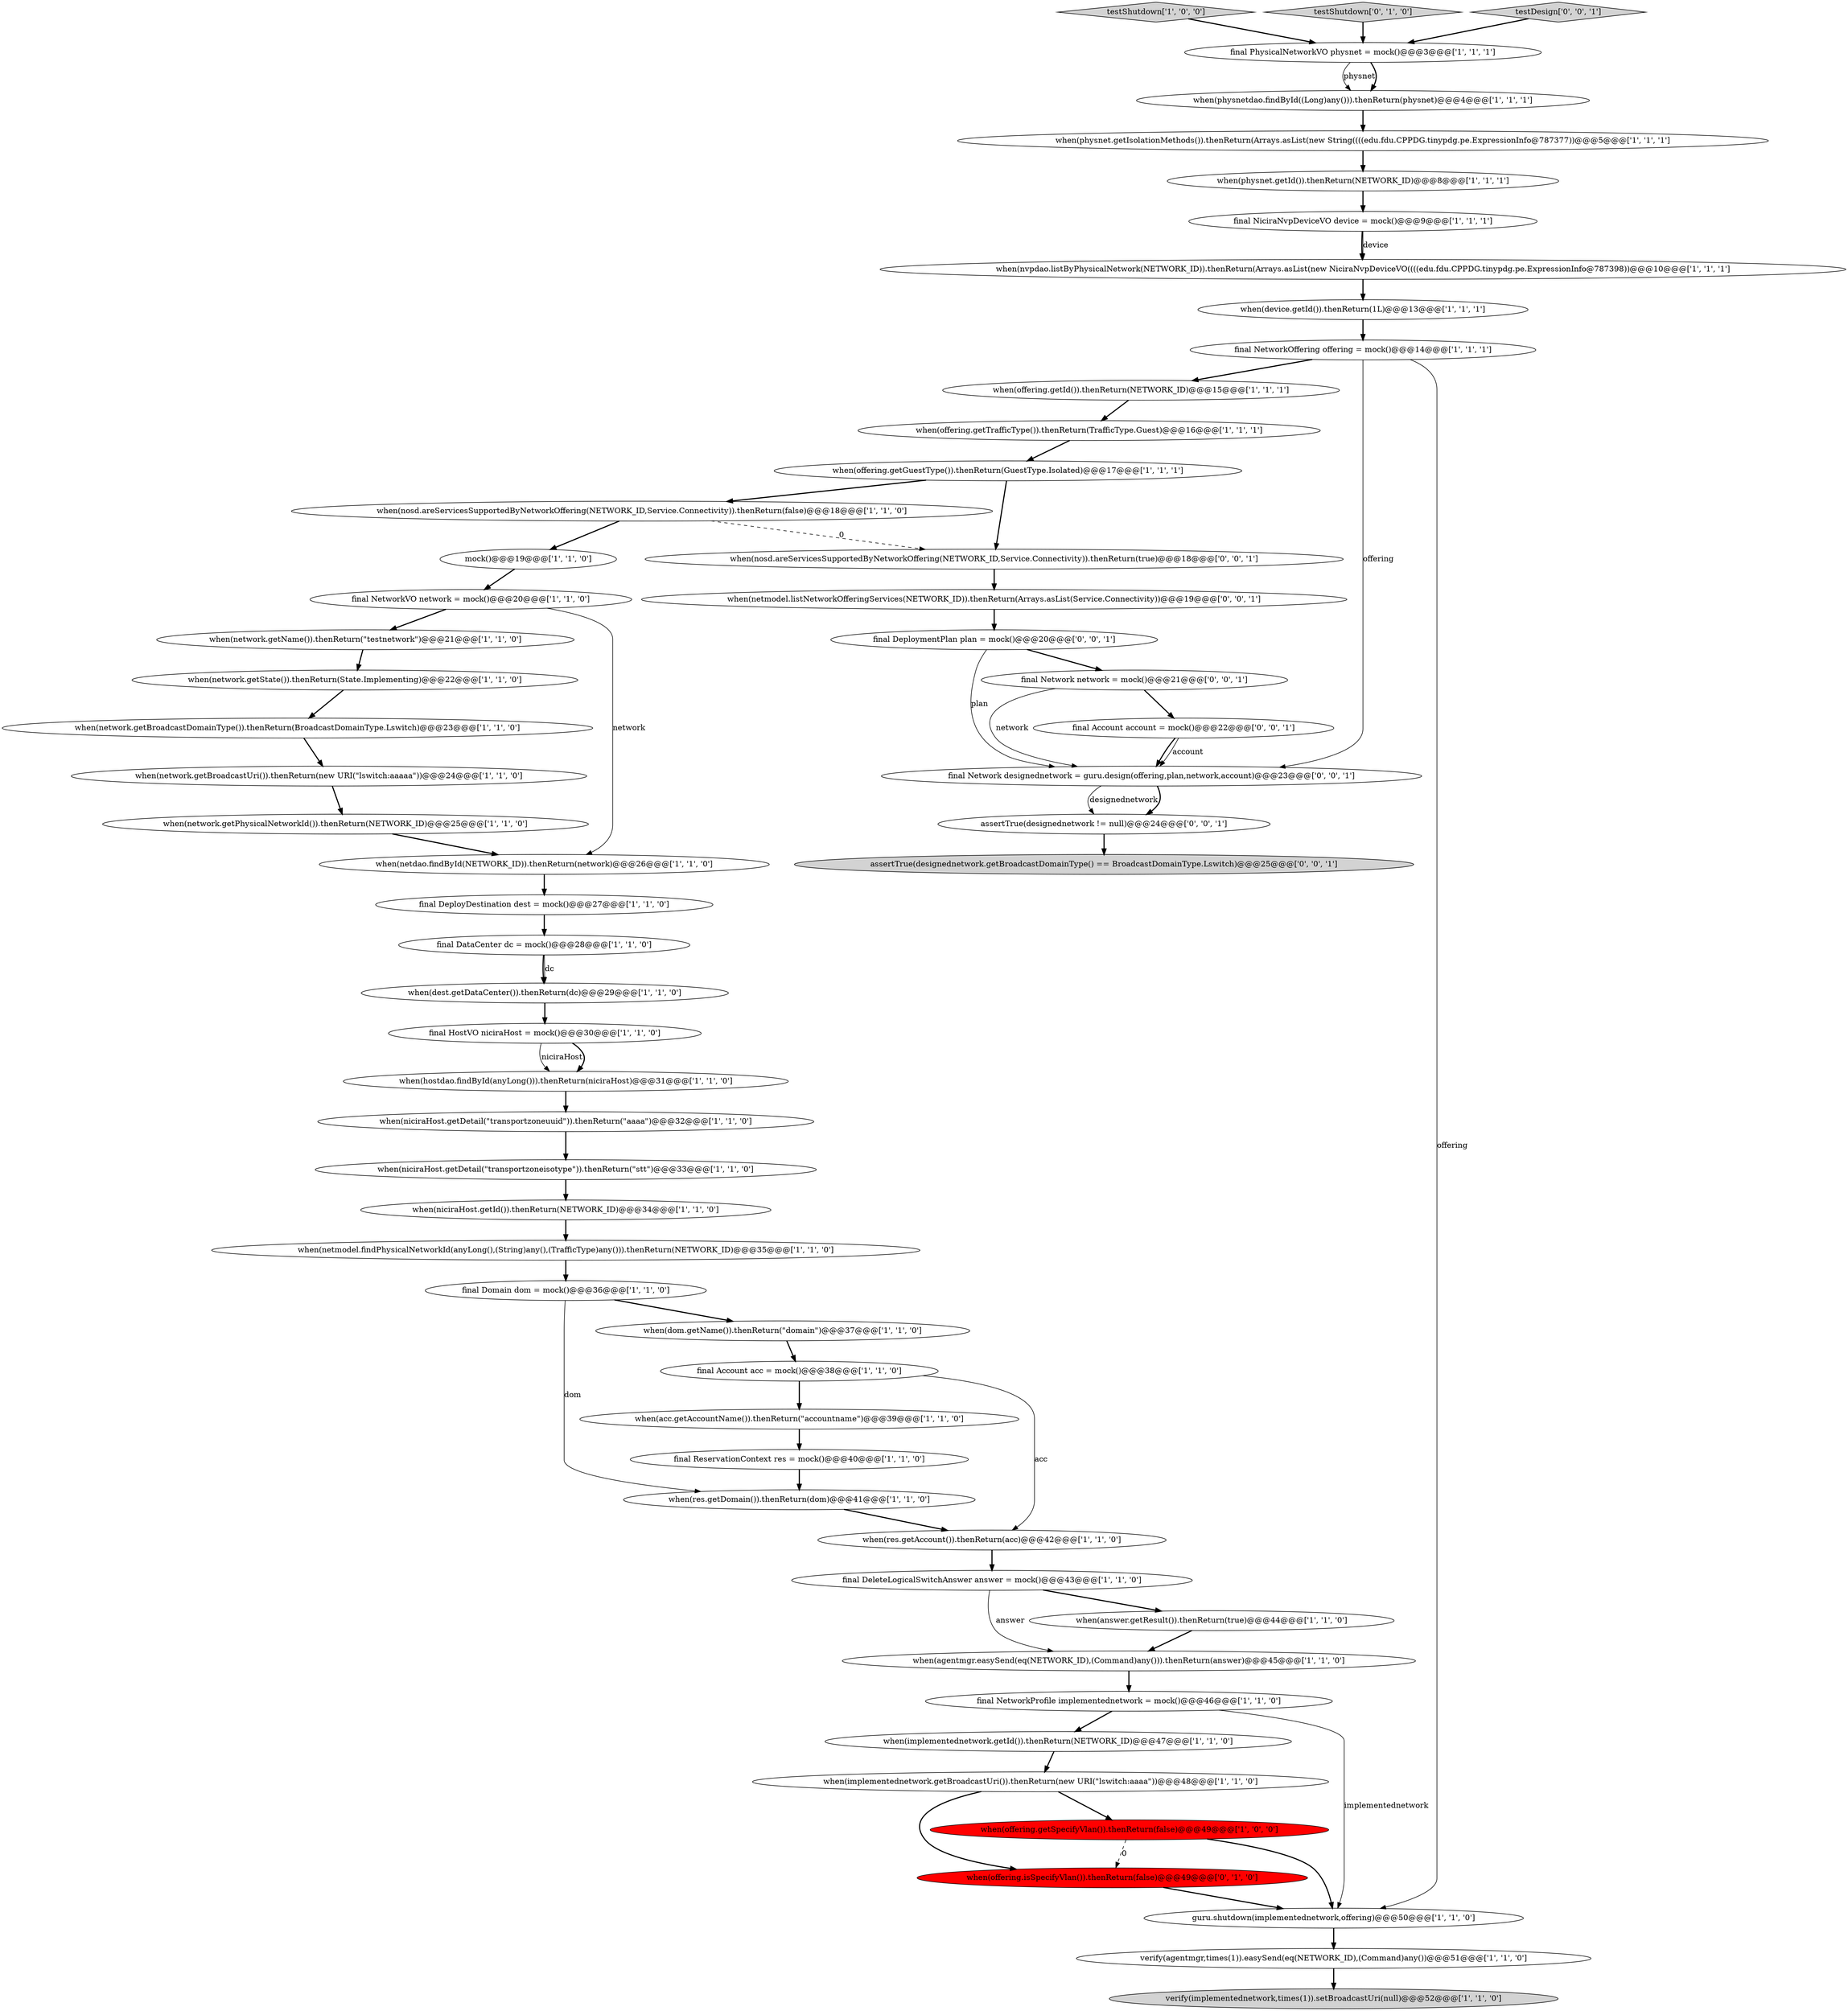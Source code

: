 digraph {
26 [style = filled, label = "when(hostdao.findById(anyLong())).thenReturn(niciraHost)@@@31@@@['1', '1', '0']", fillcolor = white, shape = ellipse image = "AAA0AAABBB1BBB"];
30 [style = filled, label = "when(offering.getId()).thenReturn(NETWORK_ID)@@@15@@@['1', '1', '1']", fillcolor = white, shape = ellipse image = "AAA0AAABBB1BBB"];
35 [style = filled, label = "final ReservationContext res = mock()@@@40@@@['1', '1', '0']", fillcolor = white, shape = ellipse image = "AAA0AAABBB1BBB"];
56 [style = filled, label = "assertTrue(designednetwork.getBroadcastDomainType() == BroadcastDomainType.Lswitch)@@@25@@@['0', '0', '1']", fillcolor = lightgray, shape = ellipse image = "AAA0AAABBB3BBB"];
48 [style = filled, label = "when(offering.isSpecifyVlan()).thenReturn(false)@@@49@@@['0', '1', '0']", fillcolor = red, shape = ellipse image = "AAA1AAABBB2BBB"];
2 [style = filled, label = "testShutdown['1', '0', '0']", fillcolor = lightgray, shape = diamond image = "AAA0AAABBB1BBB"];
12 [style = filled, label = "when(implementednetwork.getBroadcastUri()).thenReturn(new URI(\"lswitch:aaaa\"))@@@48@@@['1', '1', '0']", fillcolor = white, shape = ellipse image = "AAA0AAABBB1BBB"];
22 [style = filled, label = "final NetworkOffering offering = mock()@@@14@@@['1', '1', '1']", fillcolor = white, shape = ellipse image = "AAA0AAABBB1BBB"];
23 [style = filled, label = "when(physnet.getIsolationMethods()).thenReturn(Arrays.asList(new String((((edu.fdu.CPPDG.tinypdg.pe.ExpressionInfo@787377))@@@5@@@['1', '1', '1']", fillcolor = white, shape = ellipse image = "AAA0AAABBB1BBB"];
29 [style = filled, label = "final PhysicalNetworkVO physnet = mock()@@@3@@@['1', '1', '1']", fillcolor = white, shape = ellipse image = "AAA0AAABBB1BBB"];
38 [style = filled, label = "final HostVO niciraHost = mock()@@@30@@@['1', '1', '0']", fillcolor = white, shape = ellipse image = "AAA0AAABBB1BBB"];
39 [style = filled, label = "verify(implementednetwork,times(1)).setBroadcastUri(null)@@@52@@@['1', '1', '0']", fillcolor = lightgray, shape = ellipse image = "AAA0AAABBB1BBB"];
43 [style = filled, label = "when(offering.getTrafficType()).thenReturn(TrafficType.Guest)@@@16@@@['1', '1', '1']", fillcolor = white, shape = ellipse image = "AAA0AAABBB1BBB"];
47 [style = filled, label = "testShutdown['0', '1', '0']", fillcolor = lightgray, shape = diamond image = "AAA0AAABBB2BBB"];
51 [style = filled, label = "final DeploymentPlan plan = mock()@@@20@@@['0', '0', '1']", fillcolor = white, shape = ellipse image = "AAA0AAABBB3BBB"];
49 [style = filled, label = "final Network designednetwork = guru.design(offering,plan,network,account)@@@23@@@['0', '0', '1']", fillcolor = white, shape = ellipse image = "AAA0AAABBB3BBB"];
0 [style = filled, label = "when(network.getName()).thenReturn(\"testnetwork\")@@@21@@@['1', '1', '0']", fillcolor = white, shape = ellipse image = "AAA0AAABBB1BBB"];
13 [style = filled, label = "when(agentmgr.easySend(eq(NETWORK_ID),(Command)any())).thenReturn(answer)@@@45@@@['1', '1', '0']", fillcolor = white, shape = ellipse image = "AAA0AAABBB1BBB"];
3 [style = filled, label = "when(physnetdao.findById((Long)any())).thenReturn(physnet)@@@4@@@['1', '1', '1']", fillcolor = white, shape = ellipse image = "AAA0AAABBB1BBB"];
7 [style = filled, label = "when(network.getState()).thenReturn(State.Implementing)@@@22@@@['1', '1', '0']", fillcolor = white, shape = ellipse image = "AAA0AAABBB1BBB"];
27 [style = filled, label = "when(nvpdao.listByPhysicalNetwork(NETWORK_ID)).thenReturn(Arrays.asList(new NiciraNvpDeviceVO((((edu.fdu.CPPDG.tinypdg.pe.ExpressionInfo@787398))@@@10@@@['1', '1', '1']", fillcolor = white, shape = ellipse image = "AAA0AAABBB1BBB"];
34 [style = filled, label = "when(physnet.getId()).thenReturn(NETWORK_ID)@@@8@@@['1', '1', '1']", fillcolor = white, shape = ellipse image = "AAA0AAABBB1BBB"];
42 [style = filled, label = "when(netmodel.findPhysicalNetworkId(anyLong(),(String)any(),(TrafficType)any())).thenReturn(NETWORK_ID)@@@35@@@['1', '1', '0']", fillcolor = white, shape = ellipse image = "AAA0AAABBB1BBB"];
55 [style = filled, label = "final Network network = mock()@@@21@@@['0', '0', '1']", fillcolor = white, shape = ellipse image = "AAA0AAABBB3BBB"];
46 [style = filled, label = "when(offering.getGuestType()).thenReturn(GuestType.Isolated)@@@17@@@['1', '1', '1']", fillcolor = white, shape = ellipse image = "AAA0AAABBB1BBB"];
10 [style = filled, label = "when(dest.getDataCenter()).thenReturn(dc)@@@29@@@['1', '1', '0']", fillcolor = white, shape = ellipse image = "AAA0AAABBB1BBB"];
37 [style = filled, label = "when(acc.getAccountName()).thenReturn(\"accountname\")@@@39@@@['1', '1', '0']", fillcolor = white, shape = ellipse image = "AAA0AAABBB1BBB"];
33 [style = filled, label = "when(offering.getSpecifyVlan()).thenReturn(false)@@@49@@@['1', '0', '0']", fillcolor = red, shape = ellipse image = "AAA1AAABBB1BBB"];
41 [style = filled, label = "when(network.getBroadcastUri()).thenReturn(new URI(\"lswitch:aaaaa\"))@@@24@@@['1', '1', '0']", fillcolor = white, shape = ellipse image = "AAA0AAABBB1BBB"];
36 [style = filled, label = "when(niciraHost.getId()).thenReturn(NETWORK_ID)@@@34@@@['1', '1', '0']", fillcolor = white, shape = ellipse image = "AAA0AAABBB1BBB"];
6 [style = filled, label = "when(res.getAccount()).thenReturn(acc)@@@42@@@['1', '1', '0']", fillcolor = white, shape = ellipse image = "AAA0AAABBB1BBB"];
11 [style = filled, label = "when(niciraHost.getDetail(\"transportzoneuuid\")).thenReturn(\"aaaa\")@@@32@@@['1', '1', '0']", fillcolor = white, shape = ellipse image = "AAA0AAABBB1BBB"];
19 [style = filled, label = "when(netdao.findById(NETWORK_ID)).thenReturn(network)@@@26@@@['1', '1', '0']", fillcolor = white, shape = ellipse image = "AAA0AAABBB1BBB"];
28 [style = filled, label = "final Domain dom = mock()@@@36@@@['1', '1', '0']", fillcolor = white, shape = ellipse image = "AAA0AAABBB1BBB"];
5 [style = filled, label = "final DataCenter dc = mock()@@@28@@@['1', '1', '0']", fillcolor = white, shape = ellipse image = "AAA0AAABBB1BBB"];
16 [style = filled, label = "final NetworkProfile implementednetwork = mock()@@@46@@@['1', '1', '0']", fillcolor = white, shape = ellipse image = "AAA0AAABBB1BBB"];
24 [style = filled, label = "when(res.getDomain()).thenReturn(dom)@@@41@@@['1', '1', '0']", fillcolor = white, shape = ellipse image = "AAA0AAABBB1BBB"];
32 [style = filled, label = "when(nosd.areServicesSupportedByNetworkOffering(NETWORK_ID,Service.Connectivity)).thenReturn(false)@@@18@@@['1', '1', '0']", fillcolor = white, shape = ellipse image = "AAA0AAABBB1BBB"];
18 [style = filled, label = "when(dom.getName()).thenReturn(\"domain\")@@@37@@@['1', '1', '0']", fillcolor = white, shape = ellipse image = "AAA0AAABBB1BBB"];
17 [style = filled, label = "verify(agentmgr,times(1)).easySend(eq(NETWORK_ID),(Command)any())@@@51@@@['1', '1', '0']", fillcolor = white, shape = ellipse image = "AAA0AAABBB1BBB"];
44 [style = filled, label = "when(niciraHost.getDetail(\"transportzoneisotype\")).thenReturn(\"stt\")@@@33@@@['1', '1', '0']", fillcolor = white, shape = ellipse image = "AAA0AAABBB1BBB"];
15 [style = filled, label = "final DeleteLogicalSwitchAnswer answer = mock()@@@43@@@['1', '1', '0']", fillcolor = white, shape = ellipse image = "AAA0AAABBB1BBB"];
45 [style = filled, label = "mock()@@@19@@@['1', '1', '0']", fillcolor = white, shape = ellipse image = "AAA0AAABBB1BBB"];
8 [style = filled, label = "when(network.getPhysicalNetworkId()).thenReturn(NETWORK_ID)@@@25@@@['1', '1', '0']", fillcolor = white, shape = ellipse image = "AAA0AAABBB1BBB"];
40 [style = filled, label = "when(network.getBroadcastDomainType()).thenReturn(BroadcastDomainType.Lswitch)@@@23@@@['1', '1', '0']", fillcolor = white, shape = ellipse image = "AAA0AAABBB1BBB"];
20 [style = filled, label = "final Account acc = mock()@@@38@@@['1', '1', '0']", fillcolor = white, shape = ellipse image = "AAA0AAABBB1BBB"];
1 [style = filled, label = "final DeployDestination dest = mock()@@@27@@@['1', '1', '0']", fillcolor = white, shape = ellipse image = "AAA0AAABBB1BBB"];
54 [style = filled, label = "testDesign['0', '0', '1']", fillcolor = lightgray, shape = diamond image = "AAA0AAABBB3BBB"];
25 [style = filled, label = "when(device.getId()).thenReturn(1L)@@@13@@@['1', '1', '1']", fillcolor = white, shape = ellipse image = "AAA0AAABBB1BBB"];
9 [style = filled, label = "when(answer.getResult()).thenReturn(true)@@@44@@@['1', '1', '0']", fillcolor = white, shape = ellipse image = "AAA0AAABBB1BBB"];
50 [style = filled, label = "when(netmodel.listNetworkOfferingServices(NETWORK_ID)).thenReturn(Arrays.asList(Service.Connectivity))@@@19@@@['0', '0', '1']", fillcolor = white, shape = ellipse image = "AAA0AAABBB3BBB"];
4 [style = filled, label = "when(implementednetwork.getId()).thenReturn(NETWORK_ID)@@@47@@@['1', '1', '0']", fillcolor = white, shape = ellipse image = "AAA0AAABBB1BBB"];
53 [style = filled, label = "when(nosd.areServicesSupportedByNetworkOffering(NETWORK_ID,Service.Connectivity)).thenReturn(true)@@@18@@@['0', '0', '1']", fillcolor = white, shape = ellipse image = "AAA0AAABBB3BBB"];
57 [style = filled, label = "assertTrue(designednetwork != null)@@@24@@@['0', '0', '1']", fillcolor = white, shape = ellipse image = "AAA0AAABBB3BBB"];
21 [style = filled, label = "final NiciraNvpDeviceVO device = mock()@@@9@@@['1', '1', '1']", fillcolor = white, shape = ellipse image = "AAA0AAABBB1BBB"];
52 [style = filled, label = "final Account account = mock()@@@22@@@['0', '0', '1']", fillcolor = white, shape = ellipse image = "AAA0AAABBB3BBB"];
14 [style = filled, label = "guru.shutdown(implementednetwork,offering)@@@50@@@['1', '1', '0']", fillcolor = white, shape = ellipse image = "AAA0AAABBB1BBB"];
31 [style = filled, label = "final NetworkVO network = mock()@@@20@@@['1', '1', '0']", fillcolor = white, shape = ellipse image = "AAA0AAABBB1BBB"];
1->5 [style = bold, label=""];
29->3 [style = solid, label="physnet"];
38->26 [style = solid, label="niciraHost"];
32->45 [style = bold, label=""];
5->10 [style = bold, label=""];
33->14 [style = bold, label=""];
33->48 [style = dashed, label="0"];
15->13 [style = solid, label="answer"];
44->36 [style = bold, label=""];
28->18 [style = bold, label=""];
49->57 [style = solid, label="designednetwork"];
16->14 [style = solid, label="implementednetwork"];
25->22 [style = bold, label=""];
21->27 [style = bold, label=""];
52->49 [style = bold, label=""];
30->43 [style = bold, label=""];
8->19 [style = bold, label=""];
28->24 [style = solid, label="dom"];
31->0 [style = bold, label=""];
41->8 [style = bold, label=""];
11->44 [style = bold, label=""];
29->3 [style = bold, label=""];
22->49 [style = solid, label="offering"];
51->49 [style = solid, label="plan"];
48->14 [style = bold, label=""];
46->53 [style = bold, label=""];
20->6 [style = solid, label="acc"];
21->27 [style = solid, label="device"];
14->17 [style = bold, label=""];
32->53 [style = dashed, label="0"];
12->48 [style = bold, label=""];
45->31 [style = bold, label=""];
13->16 [style = bold, label=""];
22->30 [style = bold, label=""];
43->46 [style = bold, label=""];
26->11 [style = bold, label=""];
6->15 [style = bold, label=""];
35->24 [style = bold, label=""];
0->7 [style = bold, label=""];
53->50 [style = bold, label=""];
57->56 [style = bold, label=""];
47->29 [style = bold, label=""];
54->29 [style = bold, label=""];
19->1 [style = bold, label=""];
3->23 [style = bold, label=""];
18->20 [style = bold, label=""];
10->38 [style = bold, label=""];
51->55 [style = bold, label=""];
15->9 [style = bold, label=""];
22->14 [style = solid, label="offering"];
17->39 [style = bold, label=""];
55->49 [style = solid, label="network"];
31->19 [style = solid, label="network"];
50->51 [style = bold, label=""];
36->42 [style = bold, label=""];
40->41 [style = bold, label=""];
20->37 [style = bold, label=""];
12->33 [style = bold, label=""];
23->34 [style = bold, label=""];
4->12 [style = bold, label=""];
52->49 [style = solid, label="account"];
38->26 [style = bold, label=""];
37->35 [style = bold, label=""];
42->28 [style = bold, label=""];
16->4 [style = bold, label=""];
55->52 [style = bold, label=""];
49->57 [style = bold, label=""];
24->6 [style = bold, label=""];
46->32 [style = bold, label=""];
2->29 [style = bold, label=""];
27->25 [style = bold, label=""];
7->40 [style = bold, label=""];
34->21 [style = bold, label=""];
5->10 [style = solid, label="dc"];
9->13 [style = bold, label=""];
}
